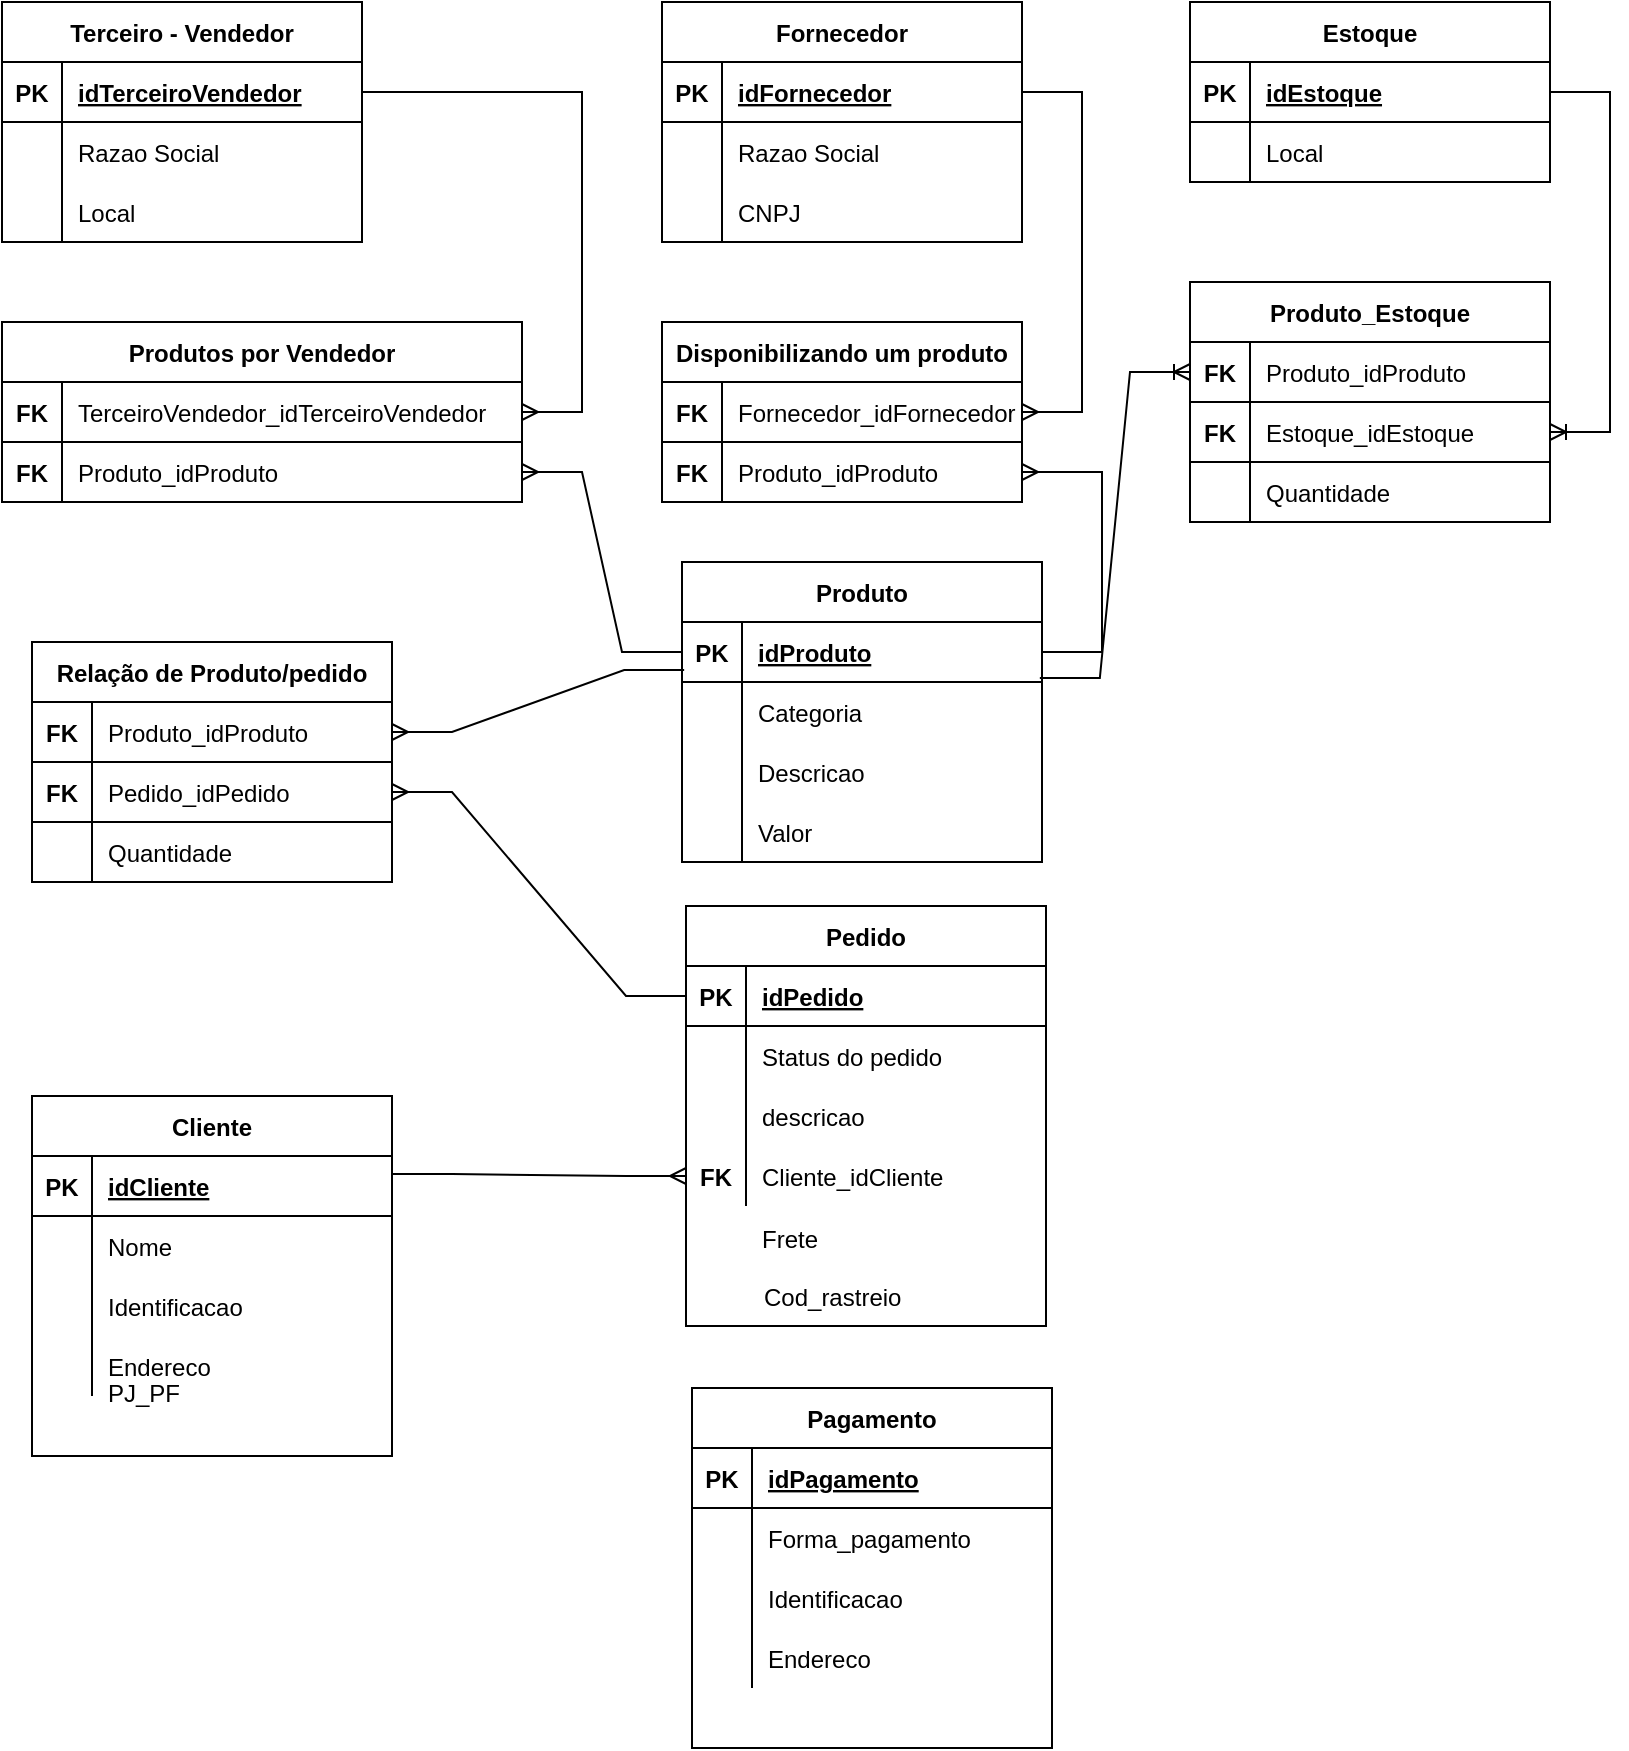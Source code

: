 <mxfile version="20.3.1" type="github">
  <diagram id="FNvxvFH6EXIEgsd2Ay-v" name="Página-1">
    <mxGraphModel dx="1422" dy="762" grid="1" gridSize="10" guides="1" tooltips="1" connect="1" arrows="1" fold="1" page="1" pageScale="1" pageWidth="827" pageHeight="1169" math="0" shadow="0">
      <root>
        <mxCell id="0" />
        <mxCell id="1" parent="0" />
        <mxCell id="lNQeIa2ybIGJk1JiPhOn-20" value="Fornecedor" style="shape=table;startSize=30;container=1;collapsible=1;childLayout=tableLayout;fixedRows=1;rowLines=0;fontStyle=1;align=center;resizeLast=1;" parent="1" vertex="1">
          <mxGeometry x="349" y="280" width="180" height="120" as="geometry" />
        </mxCell>
        <mxCell id="lNQeIa2ybIGJk1JiPhOn-21" value="" style="shape=tableRow;horizontal=0;startSize=0;swimlaneHead=0;swimlaneBody=0;fillColor=none;collapsible=0;dropTarget=0;points=[[0,0.5],[1,0.5]];portConstraint=eastwest;top=0;left=0;right=0;bottom=1;" parent="lNQeIa2ybIGJk1JiPhOn-20" vertex="1">
          <mxGeometry y="30" width="180" height="30" as="geometry" />
        </mxCell>
        <mxCell id="lNQeIa2ybIGJk1JiPhOn-22" value="PK" style="shape=partialRectangle;connectable=0;fillColor=none;top=0;left=0;bottom=0;right=0;fontStyle=1;overflow=hidden;" parent="lNQeIa2ybIGJk1JiPhOn-21" vertex="1">
          <mxGeometry width="30" height="30" as="geometry">
            <mxRectangle width="30" height="30" as="alternateBounds" />
          </mxGeometry>
        </mxCell>
        <mxCell id="lNQeIa2ybIGJk1JiPhOn-23" value="idFornecedor" style="shape=partialRectangle;connectable=0;fillColor=none;top=0;left=0;bottom=0;right=0;align=left;spacingLeft=6;fontStyle=5;overflow=hidden;" parent="lNQeIa2ybIGJk1JiPhOn-21" vertex="1">
          <mxGeometry x="30" width="150" height="30" as="geometry">
            <mxRectangle width="150" height="30" as="alternateBounds" />
          </mxGeometry>
        </mxCell>
        <mxCell id="lNQeIa2ybIGJk1JiPhOn-24" value="" style="shape=tableRow;horizontal=0;startSize=0;swimlaneHead=0;swimlaneBody=0;fillColor=none;collapsible=0;dropTarget=0;points=[[0,0.5],[1,0.5]];portConstraint=eastwest;top=0;left=0;right=0;bottom=0;" parent="lNQeIa2ybIGJk1JiPhOn-20" vertex="1">
          <mxGeometry y="60" width="180" height="30" as="geometry" />
        </mxCell>
        <mxCell id="lNQeIa2ybIGJk1JiPhOn-25" value="" style="shape=partialRectangle;connectable=0;fillColor=none;top=0;left=0;bottom=0;right=0;editable=1;overflow=hidden;fontStyle=1" parent="lNQeIa2ybIGJk1JiPhOn-24" vertex="1">
          <mxGeometry width="30" height="30" as="geometry">
            <mxRectangle width="30" height="30" as="alternateBounds" />
          </mxGeometry>
        </mxCell>
        <mxCell id="lNQeIa2ybIGJk1JiPhOn-26" value="Razao Social" style="shape=partialRectangle;connectable=0;fillColor=none;top=0;left=0;bottom=0;right=0;align=left;spacingLeft=6;overflow=hidden;" parent="lNQeIa2ybIGJk1JiPhOn-24" vertex="1">
          <mxGeometry x="30" width="150" height="30" as="geometry">
            <mxRectangle width="150" height="30" as="alternateBounds" />
          </mxGeometry>
        </mxCell>
        <mxCell id="lNQeIa2ybIGJk1JiPhOn-27" value="" style="shape=tableRow;horizontal=0;startSize=0;swimlaneHead=0;swimlaneBody=0;fillColor=none;collapsible=0;dropTarget=0;points=[[0,0.5],[1,0.5]];portConstraint=eastwest;top=0;left=0;right=0;bottom=0;" parent="lNQeIa2ybIGJk1JiPhOn-20" vertex="1">
          <mxGeometry y="90" width="180" height="30" as="geometry" />
        </mxCell>
        <mxCell id="lNQeIa2ybIGJk1JiPhOn-28" value="" style="shape=partialRectangle;connectable=0;fillColor=none;top=0;left=0;bottom=0;right=0;editable=1;overflow=hidden;" parent="lNQeIa2ybIGJk1JiPhOn-27" vertex="1">
          <mxGeometry width="30" height="30" as="geometry">
            <mxRectangle width="30" height="30" as="alternateBounds" />
          </mxGeometry>
        </mxCell>
        <mxCell id="lNQeIa2ybIGJk1JiPhOn-29" value="CNPJ" style="shape=partialRectangle;connectable=0;fillColor=none;top=0;left=0;bottom=0;right=0;align=left;spacingLeft=6;overflow=hidden;" parent="lNQeIa2ybIGJk1JiPhOn-27" vertex="1">
          <mxGeometry x="30" width="150" height="30" as="geometry">
            <mxRectangle width="150" height="30" as="alternateBounds" />
          </mxGeometry>
        </mxCell>
        <mxCell id="lNQeIa2ybIGJk1JiPhOn-33" value="Disponibilizando um produto" style="shape=table;startSize=30;container=1;collapsible=1;childLayout=tableLayout;fixedRows=1;rowLines=0;fontStyle=1;align=center;resizeLast=1;" parent="1" vertex="1">
          <mxGeometry x="349" y="440" width="180" height="90" as="geometry" />
        </mxCell>
        <mxCell id="lNQeIa2ybIGJk1JiPhOn-34" value="" style="shape=tableRow;horizontal=0;startSize=0;swimlaneHead=0;swimlaneBody=0;fillColor=none;collapsible=0;dropTarget=0;points=[[0,0.5],[1,0.5]];portConstraint=eastwest;top=0;left=0;right=0;bottom=1;" parent="lNQeIa2ybIGJk1JiPhOn-33" vertex="1">
          <mxGeometry y="30" width="180" height="30" as="geometry" />
        </mxCell>
        <mxCell id="lNQeIa2ybIGJk1JiPhOn-35" value="FK" style="shape=partialRectangle;connectable=0;fillColor=none;top=0;left=0;bottom=0;right=0;fontStyle=1;overflow=hidden;" parent="lNQeIa2ybIGJk1JiPhOn-34" vertex="1">
          <mxGeometry width="30" height="30" as="geometry">
            <mxRectangle width="30" height="30" as="alternateBounds" />
          </mxGeometry>
        </mxCell>
        <mxCell id="lNQeIa2ybIGJk1JiPhOn-36" value="Fornecedor_idFornecedor" style="shape=partialRectangle;connectable=0;fillColor=none;top=0;left=0;bottom=0;right=0;align=left;spacingLeft=6;fontStyle=0;overflow=hidden;strokeColor=default;verticalAlign=middle;" parent="lNQeIa2ybIGJk1JiPhOn-34" vertex="1">
          <mxGeometry x="30" width="150" height="30" as="geometry">
            <mxRectangle width="150" height="30" as="alternateBounds" />
          </mxGeometry>
        </mxCell>
        <mxCell id="lNQeIa2ybIGJk1JiPhOn-37" value="" style="shape=tableRow;horizontal=0;startSize=0;swimlaneHead=0;swimlaneBody=0;fillColor=none;collapsible=0;dropTarget=0;points=[[0,0.5],[1,0.5]];portConstraint=eastwest;top=0;left=0;right=0;bottom=0;" parent="lNQeIa2ybIGJk1JiPhOn-33" vertex="1">
          <mxGeometry y="60" width="180" height="30" as="geometry" />
        </mxCell>
        <mxCell id="lNQeIa2ybIGJk1JiPhOn-38" value="FK" style="shape=partialRectangle;connectable=0;fillColor=none;top=0;left=0;bottom=0;right=0;editable=1;overflow=hidden;fontStyle=1;strokeColor=default;" parent="lNQeIa2ybIGJk1JiPhOn-37" vertex="1">
          <mxGeometry width="30" height="30" as="geometry">
            <mxRectangle width="30" height="30" as="alternateBounds" />
          </mxGeometry>
        </mxCell>
        <mxCell id="lNQeIa2ybIGJk1JiPhOn-39" value="Produto_idProduto" style="shape=partialRectangle;connectable=0;fillColor=none;top=0;left=0;bottom=0;right=0;align=left;spacingLeft=6;overflow=hidden;" parent="lNQeIa2ybIGJk1JiPhOn-37" vertex="1">
          <mxGeometry x="30" width="150" height="30" as="geometry">
            <mxRectangle width="150" height="30" as="alternateBounds" />
          </mxGeometry>
        </mxCell>
        <mxCell id="lNQeIa2ybIGJk1JiPhOn-53" value="Produto" style="shape=table;startSize=30;container=1;collapsible=1;childLayout=tableLayout;fixedRows=1;rowLines=0;fontStyle=1;align=center;resizeLast=1;strokeColor=default;fillColor=none;" parent="1" vertex="1">
          <mxGeometry x="359" y="560" width="180" height="150" as="geometry" />
        </mxCell>
        <mxCell id="lNQeIa2ybIGJk1JiPhOn-54" value="" style="shape=tableRow;horizontal=0;startSize=0;swimlaneHead=0;swimlaneBody=0;fillColor=none;collapsible=0;dropTarget=0;points=[[0,0.5],[1,0.5]];portConstraint=eastwest;top=0;left=0;right=0;bottom=1;strokeColor=default;" parent="lNQeIa2ybIGJk1JiPhOn-53" vertex="1">
          <mxGeometry y="30" width="180" height="30" as="geometry" />
        </mxCell>
        <mxCell id="lNQeIa2ybIGJk1JiPhOn-55" value="PK" style="shape=partialRectangle;connectable=0;fillColor=none;top=0;left=0;bottom=0;right=0;fontStyle=1;overflow=hidden;strokeColor=default;" parent="lNQeIa2ybIGJk1JiPhOn-54" vertex="1">
          <mxGeometry width="30" height="30" as="geometry">
            <mxRectangle width="30" height="30" as="alternateBounds" />
          </mxGeometry>
        </mxCell>
        <mxCell id="lNQeIa2ybIGJk1JiPhOn-56" value="idProduto" style="shape=partialRectangle;connectable=0;fillColor=none;top=0;left=0;bottom=0;right=0;align=left;spacingLeft=6;fontStyle=5;overflow=hidden;strokeColor=default;" parent="lNQeIa2ybIGJk1JiPhOn-54" vertex="1">
          <mxGeometry x="30" width="150" height="30" as="geometry">
            <mxRectangle width="150" height="30" as="alternateBounds" />
          </mxGeometry>
        </mxCell>
        <mxCell id="lNQeIa2ybIGJk1JiPhOn-57" value="" style="shape=tableRow;horizontal=0;startSize=0;swimlaneHead=0;swimlaneBody=0;fillColor=none;collapsible=0;dropTarget=0;points=[[0,0.5],[1,0.5]];portConstraint=eastwest;top=0;left=0;right=0;bottom=0;strokeColor=default;" parent="lNQeIa2ybIGJk1JiPhOn-53" vertex="1">
          <mxGeometry y="60" width="180" height="30" as="geometry" />
        </mxCell>
        <mxCell id="lNQeIa2ybIGJk1JiPhOn-58" value="" style="shape=partialRectangle;connectable=0;fillColor=none;top=0;left=0;bottom=0;right=0;editable=1;overflow=hidden;strokeColor=default;" parent="lNQeIa2ybIGJk1JiPhOn-57" vertex="1">
          <mxGeometry width="30" height="30" as="geometry">
            <mxRectangle width="30" height="30" as="alternateBounds" />
          </mxGeometry>
        </mxCell>
        <mxCell id="lNQeIa2ybIGJk1JiPhOn-59" value="Categoria" style="shape=partialRectangle;connectable=0;fillColor=none;top=0;left=0;bottom=0;right=0;align=left;spacingLeft=6;overflow=hidden;strokeColor=default;" parent="lNQeIa2ybIGJk1JiPhOn-57" vertex="1">
          <mxGeometry x="30" width="150" height="30" as="geometry">
            <mxRectangle width="150" height="30" as="alternateBounds" />
          </mxGeometry>
        </mxCell>
        <mxCell id="lNQeIa2ybIGJk1JiPhOn-60" value="" style="shape=tableRow;horizontal=0;startSize=0;swimlaneHead=0;swimlaneBody=0;fillColor=none;collapsible=0;dropTarget=0;points=[[0,0.5],[1,0.5]];portConstraint=eastwest;top=0;left=0;right=0;bottom=0;strokeColor=default;" parent="lNQeIa2ybIGJk1JiPhOn-53" vertex="1">
          <mxGeometry y="90" width="180" height="30" as="geometry" />
        </mxCell>
        <mxCell id="lNQeIa2ybIGJk1JiPhOn-61" value="" style="shape=partialRectangle;connectable=0;fillColor=none;top=0;left=0;bottom=0;right=0;editable=1;overflow=hidden;strokeColor=default;" parent="lNQeIa2ybIGJk1JiPhOn-60" vertex="1">
          <mxGeometry width="30" height="30" as="geometry">
            <mxRectangle width="30" height="30" as="alternateBounds" />
          </mxGeometry>
        </mxCell>
        <mxCell id="lNQeIa2ybIGJk1JiPhOn-62" value="Descricao" style="shape=partialRectangle;connectable=0;fillColor=none;top=0;left=0;bottom=0;right=0;align=left;spacingLeft=6;overflow=hidden;strokeColor=default;" parent="lNQeIa2ybIGJk1JiPhOn-60" vertex="1">
          <mxGeometry x="30" width="150" height="30" as="geometry">
            <mxRectangle width="150" height="30" as="alternateBounds" />
          </mxGeometry>
        </mxCell>
        <mxCell id="lNQeIa2ybIGJk1JiPhOn-63" value="" style="shape=tableRow;horizontal=0;startSize=0;swimlaneHead=0;swimlaneBody=0;fillColor=none;collapsible=0;dropTarget=0;points=[[0,0.5],[1,0.5]];portConstraint=eastwest;top=0;left=0;right=0;bottom=0;strokeColor=default;" parent="lNQeIa2ybIGJk1JiPhOn-53" vertex="1">
          <mxGeometry y="120" width="180" height="30" as="geometry" />
        </mxCell>
        <mxCell id="lNQeIa2ybIGJk1JiPhOn-64" value="" style="shape=partialRectangle;connectable=0;fillColor=none;top=0;left=0;bottom=0;right=0;editable=1;overflow=hidden;strokeColor=default;" parent="lNQeIa2ybIGJk1JiPhOn-63" vertex="1">
          <mxGeometry width="30" height="30" as="geometry">
            <mxRectangle width="30" height="30" as="alternateBounds" />
          </mxGeometry>
        </mxCell>
        <mxCell id="lNQeIa2ybIGJk1JiPhOn-65" value="Valor" style="shape=partialRectangle;connectable=0;fillColor=none;top=0;left=0;bottom=0;right=0;align=left;spacingLeft=6;overflow=hidden;strokeColor=default;" parent="lNQeIa2ybIGJk1JiPhOn-63" vertex="1">
          <mxGeometry x="30" width="150" height="30" as="geometry">
            <mxRectangle width="150" height="30" as="alternateBounds" />
          </mxGeometry>
        </mxCell>
        <mxCell id="lNQeIa2ybIGJk1JiPhOn-66" value="" style="edgeStyle=entityRelationEdgeStyle;fontSize=12;html=1;endArrow=ERmany;rounded=0;exitX=1;exitY=0.5;exitDx=0;exitDy=0;entryX=1;entryY=0.5;entryDx=0;entryDy=0;" parent="1" source="lNQeIa2ybIGJk1JiPhOn-21" target="lNQeIa2ybIGJk1JiPhOn-34" edge="1">
          <mxGeometry width="100" height="100" relative="1" as="geometry">
            <mxPoint x="419" y="500" as="sourcePoint" />
            <mxPoint x="550" y="430" as="targetPoint" />
          </mxGeometry>
        </mxCell>
        <mxCell id="lNQeIa2ybIGJk1JiPhOn-67" value="" style="edgeStyle=entityRelationEdgeStyle;fontSize=12;html=1;endArrow=ERmany;rounded=0;entryX=1;entryY=0.5;entryDx=0;entryDy=0;" parent="1" source="lNQeIa2ybIGJk1JiPhOn-54" target="lNQeIa2ybIGJk1JiPhOn-37" edge="1">
          <mxGeometry width="100" height="100" relative="1" as="geometry">
            <mxPoint x="550" y="570" as="sourcePoint" />
            <mxPoint x="559" y="715" as="targetPoint" />
          </mxGeometry>
        </mxCell>
        <mxCell id="lNQeIa2ybIGJk1JiPhOn-68" value="Terceiro - Vendedor" style="shape=table;startSize=30;container=1;collapsible=1;childLayout=tableLayout;fixedRows=1;rowLines=0;fontStyle=1;align=center;resizeLast=1;strokeColor=default;fillColor=none;" parent="1" vertex="1">
          <mxGeometry x="19" y="280" width="180" height="120" as="geometry" />
        </mxCell>
        <mxCell id="lNQeIa2ybIGJk1JiPhOn-69" value="" style="shape=tableRow;horizontal=0;startSize=0;swimlaneHead=0;swimlaneBody=0;fillColor=none;collapsible=0;dropTarget=0;points=[[0,0.5],[1,0.5]];portConstraint=eastwest;top=0;left=0;right=0;bottom=1;strokeColor=default;" parent="lNQeIa2ybIGJk1JiPhOn-68" vertex="1">
          <mxGeometry y="30" width="180" height="30" as="geometry" />
        </mxCell>
        <mxCell id="lNQeIa2ybIGJk1JiPhOn-70" value="PK" style="shape=partialRectangle;connectable=0;fillColor=none;top=0;left=0;bottom=0;right=0;fontStyle=1;overflow=hidden;strokeColor=default;" parent="lNQeIa2ybIGJk1JiPhOn-69" vertex="1">
          <mxGeometry width="30" height="30" as="geometry">
            <mxRectangle width="30" height="30" as="alternateBounds" />
          </mxGeometry>
        </mxCell>
        <mxCell id="lNQeIa2ybIGJk1JiPhOn-71" value="idTerceiroVendedor" style="shape=partialRectangle;connectable=0;fillColor=none;top=0;left=0;bottom=0;right=0;align=left;spacingLeft=6;fontStyle=5;overflow=hidden;strokeColor=default;" parent="lNQeIa2ybIGJk1JiPhOn-69" vertex="1">
          <mxGeometry x="30" width="150" height="30" as="geometry">
            <mxRectangle width="150" height="30" as="alternateBounds" />
          </mxGeometry>
        </mxCell>
        <mxCell id="lNQeIa2ybIGJk1JiPhOn-72" value="" style="shape=tableRow;horizontal=0;startSize=0;swimlaneHead=0;swimlaneBody=0;fillColor=none;collapsible=0;dropTarget=0;points=[[0,0.5],[1,0.5]];portConstraint=eastwest;top=0;left=0;right=0;bottom=0;strokeColor=default;" parent="lNQeIa2ybIGJk1JiPhOn-68" vertex="1">
          <mxGeometry y="60" width="180" height="30" as="geometry" />
        </mxCell>
        <mxCell id="lNQeIa2ybIGJk1JiPhOn-73" value="" style="shape=partialRectangle;connectable=0;fillColor=none;top=0;left=0;bottom=0;right=0;editable=1;overflow=hidden;strokeColor=default;" parent="lNQeIa2ybIGJk1JiPhOn-72" vertex="1">
          <mxGeometry width="30" height="30" as="geometry">
            <mxRectangle width="30" height="30" as="alternateBounds" />
          </mxGeometry>
        </mxCell>
        <mxCell id="lNQeIa2ybIGJk1JiPhOn-74" value="Razao Social" style="shape=partialRectangle;connectable=0;fillColor=none;top=0;left=0;bottom=0;right=0;align=left;spacingLeft=6;overflow=hidden;strokeColor=default;" parent="lNQeIa2ybIGJk1JiPhOn-72" vertex="1">
          <mxGeometry x="30" width="150" height="30" as="geometry">
            <mxRectangle width="150" height="30" as="alternateBounds" />
          </mxGeometry>
        </mxCell>
        <mxCell id="lNQeIa2ybIGJk1JiPhOn-75" value="" style="shape=tableRow;horizontal=0;startSize=0;swimlaneHead=0;swimlaneBody=0;fillColor=none;collapsible=0;dropTarget=0;points=[[0,0.5],[1,0.5]];portConstraint=eastwest;top=0;left=0;right=0;bottom=0;strokeColor=default;" parent="lNQeIa2ybIGJk1JiPhOn-68" vertex="1">
          <mxGeometry y="90" width="180" height="30" as="geometry" />
        </mxCell>
        <mxCell id="lNQeIa2ybIGJk1JiPhOn-76" value="" style="shape=partialRectangle;connectable=0;fillColor=none;top=0;left=0;bottom=0;right=0;editable=1;overflow=hidden;strokeColor=default;" parent="lNQeIa2ybIGJk1JiPhOn-75" vertex="1">
          <mxGeometry width="30" height="30" as="geometry">
            <mxRectangle width="30" height="30" as="alternateBounds" />
          </mxGeometry>
        </mxCell>
        <mxCell id="lNQeIa2ybIGJk1JiPhOn-77" value="Local" style="shape=partialRectangle;connectable=0;fillColor=none;top=0;left=0;bottom=0;right=0;align=left;spacingLeft=6;overflow=hidden;strokeColor=default;" parent="lNQeIa2ybIGJk1JiPhOn-75" vertex="1">
          <mxGeometry x="30" width="150" height="30" as="geometry">
            <mxRectangle width="150" height="30" as="alternateBounds" />
          </mxGeometry>
        </mxCell>
        <mxCell id="lNQeIa2ybIGJk1JiPhOn-81" value="Produtos por Vendedor" style="shape=table;startSize=30;container=1;collapsible=1;childLayout=tableLayout;fixedRows=1;rowLines=0;fontStyle=1;align=center;resizeLast=1;strokeColor=default;fillColor=none;" parent="1" vertex="1">
          <mxGeometry x="19" y="440" width="260" height="90" as="geometry" />
        </mxCell>
        <mxCell id="lNQeIa2ybIGJk1JiPhOn-82" value="" style="shape=tableRow;horizontal=0;startSize=0;swimlaneHead=0;swimlaneBody=0;fillColor=none;collapsible=0;dropTarget=0;points=[[0,0.5],[1,0.5]];portConstraint=eastwest;top=0;left=0;right=0;bottom=1;strokeColor=default;" parent="lNQeIa2ybIGJk1JiPhOn-81" vertex="1">
          <mxGeometry y="30" width="260" height="30" as="geometry" />
        </mxCell>
        <mxCell id="lNQeIa2ybIGJk1JiPhOn-83" value="FK" style="shape=partialRectangle;connectable=0;fillColor=none;top=0;left=0;bottom=0;right=0;fontStyle=1;overflow=hidden;strokeColor=default;" parent="lNQeIa2ybIGJk1JiPhOn-82" vertex="1">
          <mxGeometry width="30" height="30" as="geometry">
            <mxRectangle width="30" height="30" as="alternateBounds" />
          </mxGeometry>
        </mxCell>
        <mxCell id="lNQeIa2ybIGJk1JiPhOn-84" value="TerceiroVendedor_idTerceiroVendedor" style="shape=partialRectangle;connectable=0;fillColor=none;top=0;left=0;bottom=0;right=0;align=left;spacingLeft=6;fontStyle=0;overflow=hidden;strokeColor=default;" parent="lNQeIa2ybIGJk1JiPhOn-82" vertex="1">
          <mxGeometry x="30" width="230" height="30" as="geometry">
            <mxRectangle width="230" height="30" as="alternateBounds" />
          </mxGeometry>
        </mxCell>
        <mxCell id="lNQeIa2ybIGJk1JiPhOn-85" value="" style="shape=tableRow;horizontal=0;startSize=0;swimlaneHead=0;swimlaneBody=0;fillColor=none;collapsible=0;dropTarget=0;points=[[0,0.5],[1,0.5]];portConstraint=eastwest;top=0;left=0;right=0;bottom=0;strokeColor=default;" parent="lNQeIa2ybIGJk1JiPhOn-81" vertex="1">
          <mxGeometry y="60" width="260" height="30" as="geometry" />
        </mxCell>
        <mxCell id="lNQeIa2ybIGJk1JiPhOn-86" value="FK" style="shape=partialRectangle;connectable=0;fillColor=none;top=0;left=0;bottom=0;right=0;editable=1;overflow=hidden;strokeColor=default;fontStyle=1" parent="lNQeIa2ybIGJk1JiPhOn-85" vertex="1">
          <mxGeometry width="30" height="30" as="geometry">
            <mxRectangle width="30" height="30" as="alternateBounds" />
          </mxGeometry>
        </mxCell>
        <mxCell id="lNQeIa2ybIGJk1JiPhOn-87" value="Produto_idProduto" style="shape=partialRectangle;connectable=0;fillColor=none;top=0;left=0;bottom=0;right=0;align=left;spacingLeft=6;overflow=hidden;strokeColor=default;" parent="lNQeIa2ybIGJk1JiPhOn-85" vertex="1">
          <mxGeometry x="30" width="230" height="30" as="geometry">
            <mxRectangle width="230" height="30" as="alternateBounds" />
          </mxGeometry>
        </mxCell>
        <mxCell id="lNQeIa2ybIGJk1JiPhOn-91" value="" style="edgeStyle=entityRelationEdgeStyle;fontSize=12;html=1;endArrow=ERmany;rounded=0;exitX=1;exitY=0.5;exitDx=0;exitDy=0;" parent="1" source="lNQeIa2ybIGJk1JiPhOn-69" target="lNQeIa2ybIGJk1JiPhOn-81" edge="1">
          <mxGeometry width="100" height="100" relative="1" as="geometry">
            <mxPoint x="240" y="360" as="sourcePoint" />
            <mxPoint x="539" y="335" as="targetPoint" />
          </mxGeometry>
        </mxCell>
        <mxCell id="lNQeIa2ybIGJk1JiPhOn-92" value="" style="edgeStyle=entityRelationEdgeStyle;fontSize=12;html=1;endArrow=ERmany;rounded=0;entryX=1;entryY=0.5;entryDx=0;entryDy=0;exitX=0;exitY=0.5;exitDx=0;exitDy=0;" parent="1" source="lNQeIa2ybIGJk1JiPhOn-54" target="lNQeIa2ybIGJk1JiPhOn-85" edge="1">
          <mxGeometry width="100" height="100" relative="1" as="geometry">
            <mxPoint x="300" y="570" as="sourcePoint" />
            <mxPoint x="549" y="345" as="targetPoint" />
          </mxGeometry>
        </mxCell>
        <mxCell id="lNQeIa2ybIGJk1JiPhOn-95" value="Estoque" style="shape=table;startSize=30;container=1;collapsible=1;childLayout=tableLayout;fixedRows=1;rowLines=0;fontStyle=1;align=center;resizeLast=1;strokeColor=default;fillColor=none;" parent="1" vertex="1">
          <mxGeometry x="613" y="280" width="180" height="90" as="geometry" />
        </mxCell>
        <mxCell id="lNQeIa2ybIGJk1JiPhOn-96" value="" style="shape=tableRow;horizontal=0;startSize=0;swimlaneHead=0;swimlaneBody=0;fillColor=none;collapsible=0;dropTarget=0;points=[[0,0.5],[1,0.5]];portConstraint=eastwest;top=0;left=0;right=0;bottom=1;strokeColor=default;" parent="lNQeIa2ybIGJk1JiPhOn-95" vertex="1">
          <mxGeometry y="30" width="180" height="30" as="geometry" />
        </mxCell>
        <mxCell id="lNQeIa2ybIGJk1JiPhOn-97" value="PK" style="shape=partialRectangle;connectable=0;fillColor=none;top=0;left=0;bottom=0;right=0;fontStyle=1;overflow=hidden;strokeColor=default;" parent="lNQeIa2ybIGJk1JiPhOn-96" vertex="1">
          <mxGeometry width="30" height="30" as="geometry">
            <mxRectangle width="30" height="30" as="alternateBounds" />
          </mxGeometry>
        </mxCell>
        <mxCell id="lNQeIa2ybIGJk1JiPhOn-98" value="idEstoque" style="shape=partialRectangle;connectable=0;fillColor=none;top=0;left=0;bottom=0;right=0;align=left;spacingLeft=6;fontStyle=5;overflow=hidden;strokeColor=default;" parent="lNQeIa2ybIGJk1JiPhOn-96" vertex="1">
          <mxGeometry x="30" width="150" height="30" as="geometry">
            <mxRectangle width="150" height="30" as="alternateBounds" />
          </mxGeometry>
        </mxCell>
        <mxCell id="lNQeIa2ybIGJk1JiPhOn-99" value="" style="shape=tableRow;horizontal=0;startSize=0;swimlaneHead=0;swimlaneBody=0;fillColor=none;collapsible=0;dropTarget=0;points=[[0,0.5],[1,0.5]];portConstraint=eastwest;top=0;left=0;right=0;bottom=0;strokeColor=default;" parent="lNQeIa2ybIGJk1JiPhOn-95" vertex="1">
          <mxGeometry y="60" width="180" height="30" as="geometry" />
        </mxCell>
        <mxCell id="lNQeIa2ybIGJk1JiPhOn-100" value="" style="shape=partialRectangle;connectable=0;fillColor=none;top=0;left=0;bottom=0;right=0;editable=1;overflow=hidden;strokeColor=default;" parent="lNQeIa2ybIGJk1JiPhOn-99" vertex="1">
          <mxGeometry width="30" height="30" as="geometry">
            <mxRectangle width="30" height="30" as="alternateBounds" />
          </mxGeometry>
        </mxCell>
        <mxCell id="lNQeIa2ybIGJk1JiPhOn-101" value="Local" style="shape=partialRectangle;connectable=0;fillColor=none;top=0;left=0;bottom=0;right=0;align=left;spacingLeft=6;overflow=hidden;strokeColor=default;" parent="lNQeIa2ybIGJk1JiPhOn-99" vertex="1">
          <mxGeometry x="30" width="150" height="30" as="geometry">
            <mxRectangle width="150" height="30" as="alternateBounds" />
          </mxGeometry>
        </mxCell>
        <mxCell id="lNQeIa2ybIGJk1JiPhOn-108" value="Produto_Estoque" style="shape=table;startSize=30;container=1;collapsible=1;childLayout=tableLayout;fixedRows=1;rowLines=0;fontStyle=1;align=center;resizeLast=1;strokeColor=default;fillColor=none;" parent="1" vertex="1">
          <mxGeometry x="613" y="420" width="180" height="120" as="geometry">
            <mxRectangle x="613" y="420" width="140" height="30" as="alternateBounds" />
          </mxGeometry>
        </mxCell>
        <mxCell id="lNQeIa2ybIGJk1JiPhOn-109" value="" style="shape=tableRow;horizontal=0;startSize=0;swimlaneHead=0;swimlaneBody=0;fillColor=none;collapsible=0;dropTarget=0;points=[[0,0.5],[1,0.5]];portConstraint=eastwest;top=0;left=0;right=0;bottom=1;strokeColor=default;" parent="lNQeIa2ybIGJk1JiPhOn-108" vertex="1">
          <mxGeometry y="30" width="180" height="30" as="geometry" />
        </mxCell>
        <mxCell id="lNQeIa2ybIGJk1JiPhOn-110" value="FK" style="shape=partialRectangle;connectable=0;fillColor=none;top=0;left=0;bottom=0;right=0;fontStyle=1;overflow=hidden;strokeColor=default;" parent="lNQeIa2ybIGJk1JiPhOn-109" vertex="1">
          <mxGeometry width="30" height="30" as="geometry">
            <mxRectangle width="30" height="30" as="alternateBounds" />
          </mxGeometry>
        </mxCell>
        <mxCell id="lNQeIa2ybIGJk1JiPhOn-111" value="Produto_idProduto" style="shape=partialRectangle;connectable=0;fillColor=none;top=0;left=0;bottom=0;right=0;align=left;spacingLeft=6;fontStyle=0;overflow=hidden;strokeColor=default;" parent="lNQeIa2ybIGJk1JiPhOn-109" vertex="1">
          <mxGeometry x="30" width="150" height="30" as="geometry">
            <mxRectangle width="150" height="30" as="alternateBounds" />
          </mxGeometry>
        </mxCell>
        <mxCell id="lNQeIa2ybIGJk1JiPhOn-112" value="" style="shape=tableRow;horizontal=0;startSize=0;swimlaneHead=0;swimlaneBody=0;fillColor=none;collapsible=0;dropTarget=0;points=[[0,0.5],[1,0.5]];portConstraint=eastwest;top=0;left=0;right=0;bottom=0;strokeColor=default;" parent="lNQeIa2ybIGJk1JiPhOn-108" vertex="1">
          <mxGeometry y="60" width="180" height="30" as="geometry" />
        </mxCell>
        <mxCell id="lNQeIa2ybIGJk1JiPhOn-113" value="FK" style="shape=partialRectangle;connectable=0;fillColor=none;top=0;left=0;bottom=1;right=0;editable=1;overflow=hidden;strokeColor=default;fontStyle=1" parent="lNQeIa2ybIGJk1JiPhOn-112" vertex="1">
          <mxGeometry width="30" height="30" as="geometry">
            <mxRectangle width="30" height="30" as="alternateBounds" />
          </mxGeometry>
        </mxCell>
        <mxCell id="lNQeIa2ybIGJk1JiPhOn-114" value="Estoque_idEstoque" style="shape=partialRectangle;connectable=0;fillColor=none;top=0;left=0;bottom=1;right=0;align=left;spacingLeft=6;overflow=hidden;strokeColor=default;" parent="lNQeIa2ybIGJk1JiPhOn-112" vertex="1">
          <mxGeometry x="30" width="150" height="30" as="geometry">
            <mxRectangle width="150" height="30" as="alternateBounds" />
          </mxGeometry>
        </mxCell>
        <mxCell id="lNQeIa2ybIGJk1JiPhOn-115" value="" style="shape=tableRow;horizontal=0;startSize=0;swimlaneHead=0;swimlaneBody=0;fillColor=none;collapsible=0;dropTarget=0;points=[[0,0.5],[1,0.5]];portConstraint=eastwest;top=0;left=0;right=0;bottom=0;strokeColor=default;" parent="lNQeIa2ybIGJk1JiPhOn-108" vertex="1">
          <mxGeometry y="90" width="180" height="30" as="geometry" />
        </mxCell>
        <mxCell id="lNQeIa2ybIGJk1JiPhOn-116" value="" style="shape=partialRectangle;connectable=0;fillColor=none;top=0;left=0;bottom=0;right=0;editable=1;overflow=hidden;strokeColor=default;" parent="lNQeIa2ybIGJk1JiPhOn-115" vertex="1">
          <mxGeometry width="30" height="30" as="geometry">
            <mxRectangle width="30" height="30" as="alternateBounds" />
          </mxGeometry>
        </mxCell>
        <mxCell id="lNQeIa2ybIGJk1JiPhOn-117" value="Quantidade" style="shape=partialRectangle;connectable=0;fillColor=none;top=0;left=0;bottom=0;right=0;align=left;spacingLeft=6;overflow=hidden;strokeColor=default;" parent="lNQeIa2ybIGJk1JiPhOn-115" vertex="1">
          <mxGeometry x="30" width="150" height="30" as="geometry">
            <mxRectangle width="150" height="30" as="alternateBounds" />
          </mxGeometry>
        </mxCell>
        <mxCell id="lNQeIa2ybIGJk1JiPhOn-122" value="" style="edgeStyle=entityRelationEdgeStyle;fontSize=12;html=1;endArrow=ERoneToMany;rounded=0;entryX=1;entryY=0.5;entryDx=0;entryDy=0;" parent="1" source="lNQeIa2ybIGJk1JiPhOn-96" target="lNQeIa2ybIGJk1JiPhOn-112" edge="1">
          <mxGeometry width="100" height="100" relative="1" as="geometry">
            <mxPoint x="353" y="490" as="sourcePoint" />
            <mxPoint x="453" y="390" as="targetPoint" />
          </mxGeometry>
        </mxCell>
        <mxCell id="lNQeIa2ybIGJk1JiPhOn-123" value="" style="edgeStyle=entityRelationEdgeStyle;fontSize=12;html=1;endArrow=ERoneToMany;rounded=0;entryX=0;entryY=0.5;entryDx=0;entryDy=0;exitX=0.994;exitY=-0.067;exitDx=0;exitDy=0;exitPerimeter=0;" parent="1" source="lNQeIa2ybIGJk1JiPhOn-57" target="lNQeIa2ybIGJk1JiPhOn-109" edge="1">
          <mxGeometry width="100" height="100" relative="1" as="geometry">
            <mxPoint x="803" y="335" as="sourcePoint" />
            <mxPoint x="803" y="505" as="targetPoint" />
          </mxGeometry>
        </mxCell>
        <mxCell id="lNQeIa2ybIGJk1JiPhOn-124" value="Pedido" style="shape=table;startSize=30;container=1;collapsible=1;childLayout=tableLayout;fixedRows=1;rowLines=0;fontStyle=1;align=center;resizeLast=1;strokeColor=default;fillColor=none;columnLines=1;swimlaneLine=1;sketch=0;rounded=0;shadow=0;" parent="1" vertex="1">
          <mxGeometry x="361" y="732" width="180" height="210" as="geometry">
            <mxRectangle x="364" y="770" width="80" height="30" as="alternateBounds" />
          </mxGeometry>
        </mxCell>
        <mxCell id="lNQeIa2ybIGJk1JiPhOn-125" value="" style="shape=tableRow;horizontal=0;startSize=0;swimlaneHead=0;swimlaneBody=0;fillColor=none;collapsible=0;dropTarget=0;points=[[0,0.5],[1,0.5]];portConstraint=eastwest;top=0;left=0;right=0;bottom=1;strokeColor=default;" parent="lNQeIa2ybIGJk1JiPhOn-124" vertex="1">
          <mxGeometry y="30" width="180" height="30" as="geometry" />
        </mxCell>
        <mxCell id="lNQeIa2ybIGJk1JiPhOn-126" value="PK" style="shape=partialRectangle;connectable=0;fillColor=none;top=0;left=0;bottom=0;right=0;fontStyle=1;overflow=hidden;strokeColor=default;" parent="lNQeIa2ybIGJk1JiPhOn-125" vertex="1">
          <mxGeometry width="30" height="30" as="geometry">
            <mxRectangle width="30" height="30" as="alternateBounds" />
          </mxGeometry>
        </mxCell>
        <mxCell id="lNQeIa2ybIGJk1JiPhOn-127" value="idPedido" style="shape=partialRectangle;connectable=0;fillColor=none;top=0;left=0;bottom=0;right=0;align=left;spacingLeft=6;fontStyle=5;overflow=hidden;strokeColor=default;" parent="lNQeIa2ybIGJk1JiPhOn-125" vertex="1">
          <mxGeometry x="30" width="150" height="30" as="geometry">
            <mxRectangle width="150" height="30" as="alternateBounds" />
          </mxGeometry>
        </mxCell>
        <mxCell id="lNQeIa2ybIGJk1JiPhOn-128" value="" style="shape=tableRow;horizontal=0;startSize=0;swimlaneHead=0;swimlaneBody=0;fillColor=none;collapsible=0;dropTarget=0;points=[[0,0.5],[1,0.5]];portConstraint=eastwest;top=0;left=0;right=0;bottom=0;strokeColor=default;" parent="lNQeIa2ybIGJk1JiPhOn-124" vertex="1">
          <mxGeometry y="60" width="180" height="30" as="geometry" />
        </mxCell>
        <mxCell id="lNQeIa2ybIGJk1JiPhOn-129" value="" style="shape=partialRectangle;connectable=0;fillColor=none;top=0;left=0;bottom=0;right=0;editable=1;overflow=hidden;strokeColor=default;" parent="lNQeIa2ybIGJk1JiPhOn-128" vertex="1">
          <mxGeometry width="30" height="30" as="geometry">
            <mxRectangle width="30" height="30" as="alternateBounds" />
          </mxGeometry>
        </mxCell>
        <mxCell id="lNQeIa2ybIGJk1JiPhOn-130" value="Status do pedido" style="shape=partialRectangle;connectable=0;fillColor=none;top=0;left=0;bottom=0;right=0;align=left;spacingLeft=6;overflow=hidden;strokeColor=default;" parent="lNQeIa2ybIGJk1JiPhOn-128" vertex="1">
          <mxGeometry x="30" width="150" height="30" as="geometry">
            <mxRectangle width="150" height="30" as="alternateBounds" />
          </mxGeometry>
        </mxCell>
        <mxCell id="lNQeIa2ybIGJk1JiPhOn-131" value="" style="shape=tableRow;horizontal=0;startSize=0;swimlaneHead=0;swimlaneBody=0;fillColor=none;collapsible=0;dropTarget=0;points=[[0,0.5],[1,0.5]];portConstraint=eastwest;top=0;left=0;right=0;bottom=0;strokeColor=default;" parent="lNQeIa2ybIGJk1JiPhOn-124" vertex="1">
          <mxGeometry y="90" width="180" height="30" as="geometry" />
        </mxCell>
        <mxCell id="lNQeIa2ybIGJk1JiPhOn-132" value="" style="shape=partialRectangle;connectable=0;fillColor=none;top=0;left=0;bottom=0;right=0;editable=1;overflow=hidden;strokeColor=default;" parent="lNQeIa2ybIGJk1JiPhOn-131" vertex="1">
          <mxGeometry width="30" height="30" as="geometry">
            <mxRectangle width="30" height="30" as="alternateBounds" />
          </mxGeometry>
        </mxCell>
        <mxCell id="lNQeIa2ybIGJk1JiPhOn-133" value="descricao" style="shape=partialRectangle;connectable=0;fillColor=none;top=0;left=0;bottom=0;right=0;align=left;spacingLeft=6;overflow=hidden;strokeColor=default;" parent="lNQeIa2ybIGJk1JiPhOn-131" vertex="1">
          <mxGeometry x="30" width="150" height="30" as="geometry">
            <mxRectangle width="150" height="30" as="alternateBounds" />
          </mxGeometry>
        </mxCell>
        <mxCell id="lNQeIa2ybIGJk1JiPhOn-134" value="" style="shape=tableRow;horizontal=0;startSize=0;swimlaneHead=0;swimlaneBody=0;fillColor=none;collapsible=0;dropTarget=0;points=[[0,0.5],[1,0.5]];portConstraint=eastwest;top=0;left=0;right=0;bottom=0;strokeColor=default;noLabel=0;fixDash=0;" parent="lNQeIa2ybIGJk1JiPhOn-124" vertex="1">
          <mxGeometry y="120" width="180" height="30" as="geometry" />
        </mxCell>
        <mxCell id="lNQeIa2ybIGJk1JiPhOn-135" value="FK" style="shape=partialRectangle;connectable=0;fillColor=none;top=0;left=0;bottom=0;right=0;editable=1;overflow=hidden;strokeColor=default;fontStyle=1;noLabel=0;" parent="lNQeIa2ybIGJk1JiPhOn-134" vertex="1">
          <mxGeometry width="30" height="30" as="geometry">
            <mxRectangle width="30" height="30" as="alternateBounds" />
          </mxGeometry>
        </mxCell>
        <mxCell id="lNQeIa2ybIGJk1JiPhOn-136" value="Cliente_idCliente" style="shape=partialRectangle;connectable=0;fillColor=none;top=0;left=0;bottom=0;right=0;align=left;spacingLeft=6;overflow=hidden;strokeColor=default;noLabel=0;" parent="lNQeIa2ybIGJk1JiPhOn-134" vertex="1">
          <mxGeometry x="30" width="150" height="30" as="geometry">
            <mxRectangle width="150" height="30" as="alternateBounds" />
          </mxGeometry>
        </mxCell>
        <mxCell id="lNQeIa2ybIGJk1JiPhOn-137" value="Frete" style="shape=partialRectangle;connectable=0;fillColor=none;top=0;left=0;bottom=0;right=0;align=left;spacingLeft=6;overflow=hidden;strokeColor=default;" parent="1" vertex="1">
          <mxGeometry x="391" y="883" width="150" height="30" as="geometry">
            <mxRectangle width="150" height="30" as="alternateBounds" />
          </mxGeometry>
        </mxCell>
        <mxCell id="lNQeIa2ybIGJk1JiPhOn-144" value="Cliente" style="shape=table;startSize=30;container=1;collapsible=1;childLayout=tableLayout;fixedRows=1;rowLines=0;fontStyle=1;align=center;resizeLast=1;strokeColor=default;fillColor=none;" parent="1" vertex="1">
          <mxGeometry x="34" y="827" width="180" height="180" as="geometry" />
        </mxCell>
        <mxCell id="lNQeIa2ybIGJk1JiPhOn-145" value="" style="shape=tableRow;horizontal=0;startSize=0;swimlaneHead=0;swimlaneBody=0;fillColor=none;collapsible=0;dropTarget=0;points=[[0,0.5],[1,0.5]];portConstraint=eastwest;top=0;left=0;right=0;bottom=1;strokeColor=default;" parent="lNQeIa2ybIGJk1JiPhOn-144" vertex="1">
          <mxGeometry y="30" width="180" height="30" as="geometry" />
        </mxCell>
        <mxCell id="lNQeIa2ybIGJk1JiPhOn-146" value="PK" style="shape=partialRectangle;connectable=0;fillColor=none;top=0;left=0;bottom=0;right=0;fontStyle=1;overflow=hidden;strokeColor=default;" parent="lNQeIa2ybIGJk1JiPhOn-145" vertex="1">
          <mxGeometry width="30" height="30" as="geometry">
            <mxRectangle width="30" height="30" as="alternateBounds" />
          </mxGeometry>
        </mxCell>
        <mxCell id="lNQeIa2ybIGJk1JiPhOn-147" value="idCliente" style="shape=partialRectangle;connectable=0;fillColor=none;top=0;left=0;bottom=0;right=0;align=left;spacingLeft=6;fontStyle=5;overflow=hidden;strokeColor=default;" parent="lNQeIa2ybIGJk1JiPhOn-145" vertex="1">
          <mxGeometry x="30" width="150" height="30" as="geometry">
            <mxRectangle width="150" height="30" as="alternateBounds" />
          </mxGeometry>
        </mxCell>
        <mxCell id="lNQeIa2ybIGJk1JiPhOn-148" value="" style="shape=tableRow;horizontal=0;startSize=0;swimlaneHead=0;swimlaneBody=0;fillColor=none;collapsible=0;dropTarget=0;points=[[0,0.5],[1,0.5]];portConstraint=eastwest;top=0;left=0;right=0;bottom=0;strokeColor=default;" parent="lNQeIa2ybIGJk1JiPhOn-144" vertex="1">
          <mxGeometry y="60" width="180" height="30" as="geometry" />
        </mxCell>
        <mxCell id="lNQeIa2ybIGJk1JiPhOn-149" value="" style="shape=partialRectangle;connectable=0;fillColor=none;top=0;left=0;bottom=0;right=0;editable=1;overflow=hidden;strokeColor=default;" parent="lNQeIa2ybIGJk1JiPhOn-148" vertex="1">
          <mxGeometry width="30" height="30" as="geometry">
            <mxRectangle width="30" height="30" as="alternateBounds" />
          </mxGeometry>
        </mxCell>
        <mxCell id="lNQeIa2ybIGJk1JiPhOn-150" value="Nome" style="shape=partialRectangle;connectable=0;fillColor=none;top=0;left=0;bottom=0;right=0;align=left;spacingLeft=6;overflow=hidden;strokeColor=default;" parent="lNQeIa2ybIGJk1JiPhOn-148" vertex="1">
          <mxGeometry x="30" width="150" height="30" as="geometry">
            <mxRectangle width="150" height="30" as="alternateBounds" />
          </mxGeometry>
        </mxCell>
        <mxCell id="lNQeIa2ybIGJk1JiPhOn-151" value="" style="shape=tableRow;horizontal=0;startSize=0;swimlaneHead=0;swimlaneBody=0;fillColor=none;collapsible=0;dropTarget=0;points=[[0,0.5],[1,0.5]];portConstraint=eastwest;top=0;left=0;right=0;bottom=0;strokeColor=default;" parent="lNQeIa2ybIGJk1JiPhOn-144" vertex="1">
          <mxGeometry y="90" width="180" height="30" as="geometry" />
        </mxCell>
        <mxCell id="lNQeIa2ybIGJk1JiPhOn-152" value="" style="shape=partialRectangle;connectable=0;fillColor=none;top=0;left=0;bottom=0;right=0;editable=1;overflow=hidden;strokeColor=default;" parent="lNQeIa2ybIGJk1JiPhOn-151" vertex="1">
          <mxGeometry width="30" height="30" as="geometry">
            <mxRectangle width="30" height="30" as="alternateBounds" />
          </mxGeometry>
        </mxCell>
        <mxCell id="lNQeIa2ybIGJk1JiPhOn-153" value="Identificacao" style="shape=partialRectangle;connectable=0;fillColor=none;top=0;left=0;bottom=0;right=0;align=left;spacingLeft=6;overflow=hidden;strokeColor=default;" parent="lNQeIa2ybIGJk1JiPhOn-151" vertex="1">
          <mxGeometry x="30" width="150" height="30" as="geometry">
            <mxRectangle width="150" height="30" as="alternateBounds" />
          </mxGeometry>
        </mxCell>
        <mxCell id="lNQeIa2ybIGJk1JiPhOn-154" value="" style="shape=tableRow;horizontal=0;startSize=0;swimlaneHead=0;swimlaneBody=0;fillColor=none;collapsible=0;dropTarget=0;points=[[0,0.5],[1,0.5]];portConstraint=eastwest;top=0;left=0;right=0;bottom=0;strokeColor=default;" parent="lNQeIa2ybIGJk1JiPhOn-144" vertex="1">
          <mxGeometry y="120" width="180" height="30" as="geometry" />
        </mxCell>
        <mxCell id="lNQeIa2ybIGJk1JiPhOn-155" value="" style="shape=partialRectangle;connectable=0;fillColor=none;top=0;left=0;bottom=0;right=0;editable=1;overflow=hidden;strokeColor=default;" parent="lNQeIa2ybIGJk1JiPhOn-154" vertex="1">
          <mxGeometry width="30" height="30" as="geometry">
            <mxRectangle width="30" height="30" as="alternateBounds" />
          </mxGeometry>
        </mxCell>
        <mxCell id="lNQeIa2ybIGJk1JiPhOn-156" value="Endereco" style="shape=partialRectangle;connectable=0;fillColor=none;top=0;left=0;bottom=0;right=0;align=left;spacingLeft=6;overflow=hidden;strokeColor=default;" parent="lNQeIa2ybIGJk1JiPhOn-154" vertex="1">
          <mxGeometry x="30" width="150" height="30" as="geometry">
            <mxRectangle width="150" height="30" as="alternateBounds" />
          </mxGeometry>
        </mxCell>
        <mxCell id="lNQeIa2ybIGJk1JiPhOn-157" value="Relação de Produto/pedido" style="shape=table;startSize=30;container=1;collapsible=1;childLayout=tableLayout;fixedRows=1;rowLines=0;fontStyle=1;align=center;resizeLast=1;strokeColor=default;fillColor=none;" parent="1" vertex="1">
          <mxGeometry x="34" y="600" width="180" height="120" as="geometry" />
        </mxCell>
        <mxCell id="lNQeIa2ybIGJk1JiPhOn-158" value="" style="shape=tableRow;horizontal=0;startSize=0;swimlaneHead=0;swimlaneBody=0;fillColor=none;collapsible=0;dropTarget=0;points=[[0,0.5],[1,0.5]];portConstraint=eastwest;top=0;left=0;right=0;bottom=1;strokeColor=default;" parent="lNQeIa2ybIGJk1JiPhOn-157" vertex="1">
          <mxGeometry y="30" width="180" height="30" as="geometry" />
        </mxCell>
        <mxCell id="lNQeIa2ybIGJk1JiPhOn-159" value="FK" style="shape=partialRectangle;connectable=0;fillColor=none;top=0;left=0;bottom=0;right=0;fontStyle=1;overflow=hidden;strokeColor=default;" parent="lNQeIa2ybIGJk1JiPhOn-158" vertex="1">
          <mxGeometry width="30" height="30" as="geometry">
            <mxRectangle width="30" height="30" as="alternateBounds" />
          </mxGeometry>
        </mxCell>
        <mxCell id="lNQeIa2ybIGJk1JiPhOn-160" value="Produto_idProduto" style="shape=partialRectangle;connectable=0;fillColor=none;top=0;left=0;bottom=0;right=0;align=left;spacingLeft=6;fontStyle=0;overflow=hidden;strokeColor=default;" parent="lNQeIa2ybIGJk1JiPhOn-158" vertex="1">
          <mxGeometry x="30" width="150" height="30" as="geometry">
            <mxRectangle width="150" height="30" as="alternateBounds" />
          </mxGeometry>
        </mxCell>
        <mxCell id="lNQeIa2ybIGJk1JiPhOn-161" value="" style="shape=tableRow;horizontal=0;startSize=0;swimlaneHead=0;swimlaneBody=0;fillColor=none;collapsible=0;dropTarget=0;points=[[0,0.5],[1,0.5]];portConstraint=eastwest;top=0;left=0;right=0;bottom=0;strokeColor=default;" parent="lNQeIa2ybIGJk1JiPhOn-157" vertex="1">
          <mxGeometry y="60" width="180" height="30" as="geometry" />
        </mxCell>
        <mxCell id="lNQeIa2ybIGJk1JiPhOn-162" value="FK" style="shape=partialRectangle;connectable=0;fillColor=none;top=0;left=0;bottom=1;right=0;editable=1;overflow=hidden;strokeColor=default;fontStyle=1" parent="lNQeIa2ybIGJk1JiPhOn-161" vertex="1">
          <mxGeometry width="30" height="30" as="geometry">
            <mxRectangle width="30" height="30" as="alternateBounds" />
          </mxGeometry>
        </mxCell>
        <mxCell id="lNQeIa2ybIGJk1JiPhOn-163" value="Pedido_idPedido" style="shape=partialRectangle;connectable=0;fillColor=none;top=0;left=0;bottom=1;right=0;align=left;spacingLeft=6;overflow=hidden;strokeColor=default;" parent="lNQeIa2ybIGJk1JiPhOn-161" vertex="1">
          <mxGeometry x="30" width="150" height="30" as="geometry">
            <mxRectangle width="150" height="30" as="alternateBounds" />
          </mxGeometry>
        </mxCell>
        <mxCell id="lNQeIa2ybIGJk1JiPhOn-164" value="" style="shape=tableRow;horizontal=0;startSize=0;swimlaneHead=0;swimlaneBody=0;fillColor=none;collapsible=0;dropTarget=0;points=[[0,0.5],[1,0.5]];portConstraint=eastwest;top=0;left=0;right=0;bottom=0;strokeColor=default;" parent="lNQeIa2ybIGJk1JiPhOn-157" vertex="1">
          <mxGeometry y="90" width="180" height="30" as="geometry" />
        </mxCell>
        <mxCell id="lNQeIa2ybIGJk1JiPhOn-165" value="" style="shape=partialRectangle;connectable=0;fillColor=none;top=0;left=0;bottom=0;right=0;editable=1;overflow=hidden;strokeColor=default;" parent="lNQeIa2ybIGJk1JiPhOn-164" vertex="1">
          <mxGeometry width="30" height="30" as="geometry">
            <mxRectangle width="30" height="30" as="alternateBounds" />
          </mxGeometry>
        </mxCell>
        <mxCell id="lNQeIa2ybIGJk1JiPhOn-166" value="Quantidade" style="shape=partialRectangle;connectable=0;fillColor=none;top=0;left=0;bottom=0;right=0;align=left;spacingLeft=6;overflow=hidden;strokeColor=default;" parent="lNQeIa2ybIGJk1JiPhOn-164" vertex="1">
          <mxGeometry x="30" width="150" height="30" as="geometry">
            <mxRectangle width="150" height="30" as="alternateBounds" />
          </mxGeometry>
        </mxCell>
        <mxCell id="lNQeIa2ybIGJk1JiPhOn-170" value="" style="edgeStyle=entityRelationEdgeStyle;fontSize=12;html=1;endArrow=ERmany;rounded=0;entryX=0;entryY=0.5;entryDx=0;entryDy=0;exitX=1;exitY=0.3;exitDx=0;exitDy=0;exitPerimeter=0;" parent="1" source="lNQeIa2ybIGJk1JiPhOn-145" target="lNQeIa2ybIGJk1JiPhOn-134" edge="1">
          <mxGeometry width="100" height="100" relative="1" as="geometry">
            <mxPoint x="289" y="525" as="sourcePoint" />
            <mxPoint x="369" y="615" as="targetPoint" />
          </mxGeometry>
        </mxCell>
        <mxCell id="lNQeIa2ybIGJk1JiPhOn-171" value="" style="edgeStyle=entityRelationEdgeStyle;fontSize=12;html=1;endArrow=ERmany;rounded=0;entryX=1;entryY=0.5;entryDx=0;entryDy=0;exitX=0;exitY=0.5;exitDx=0;exitDy=0;" parent="1" source="lNQeIa2ybIGJk1JiPhOn-125" target="lNQeIa2ybIGJk1JiPhOn-161" edge="1">
          <mxGeometry width="100" height="100" relative="1" as="geometry">
            <mxPoint x="224" y="859" as="sourcePoint" />
            <mxPoint x="374" y="915" as="targetPoint" />
          </mxGeometry>
        </mxCell>
        <mxCell id="lNQeIa2ybIGJk1JiPhOn-172" value="" style="edgeStyle=entityRelationEdgeStyle;fontSize=12;html=1;endArrow=ERmany;rounded=0;exitX=0.006;exitY=0.8;exitDx=0;exitDy=0;exitPerimeter=0;entryX=1;entryY=0.5;entryDx=0;entryDy=0;" parent="1" source="lNQeIa2ybIGJk1JiPhOn-54" target="lNQeIa2ybIGJk1JiPhOn-158" edge="1">
          <mxGeometry width="100" height="100" relative="1" as="geometry">
            <mxPoint x="234" y="869" as="sourcePoint" />
            <mxPoint x="280" y="650" as="targetPoint" />
          </mxGeometry>
        </mxCell>
        <mxCell id="GG6diOqyH2OwrZ4WKzgm-5" value="PJ_PF" style="shape=partialRectangle;connectable=0;fillColor=none;top=0;left=0;bottom=0;right=0;align=left;spacingLeft=6;overflow=hidden;strokeColor=default;" vertex="1" parent="1">
          <mxGeometry x="64" y="960" width="150" height="30" as="geometry">
            <mxRectangle width="150" height="30" as="alternateBounds" />
          </mxGeometry>
        </mxCell>
        <mxCell id="GG6diOqyH2OwrZ4WKzgm-6" value="Cod_rastreio" style="shape=partialRectangle;connectable=0;fillColor=none;top=0;left=0;bottom=0;right=0;align=left;spacingLeft=6;overflow=hidden;strokeColor=default;noLabel=0;" vertex="1" parent="1">
          <mxGeometry x="392" y="912" width="150" height="30" as="geometry">
            <mxRectangle width="150" height="30" as="alternateBounds" />
          </mxGeometry>
        </mxCell>
        <mxCell id="GG6diOqyH2OwrZ4WKzgm-7" value="Pagamento" style="shape=table;startSize=30;container=1;collapsible=1;childLayout=tableLayout;fixedRows=1;rowLines=0;fontStyle=1;align=center;resizeLast=1;strokeColor=default;fillColor=none;" vertex="1" parent="1">
          <mxGeometry x="364" y="973" width="180" height="180" as="geometry" />
        </mxCell>
        <mxCell id="GG6diOqyH2OwrZ4WKzgm-8" value="" style="shape=tableRow;horizontal=0;startSize=0;swimlaneHead=0;swimlaneBody=0;fillColor=none;collapsible=0;dropTarget=0;points=[[0,0.5],[1,0.5]];portConstraint=eastwest;top=0;left=0;right=0;bottom=1;strokeColor=default;" vertex="1" parent="GG6diOqyH2OwrZ4WKzgm-7">
          <mxGeometry y="30" width="180" height="30" as="geometry" />
        </mxCell>
        <mxCell id="GG6diOqyH2OwrZ4WKzgm-9" value="PK" style="shape=partialRectangle;connectable=0;fillColor=none;top=0;left=0;bottom=0;right=0;fontStyle=1;overflow=hidden;strokeColor=default;" vertex="1" parent="GG6diOqyH2OwrZ4WKzgm-8">
          <mxGeometry width="30" height="30" as="geometry">
            <mxRectangle width="30" height="30" as="alternateBounds" />
          </mxGeometry>
        </mxCell>
        <mxCell id="GG6diOqyH2OwrZ4WKzgm-10" value="idPagamento" style="shape=partialRectangle;connectable=0;fillColor=none;top=0;left=0;bottom=0;right=0;align=left;spacingLeft=6;fontStyle=5;overflow=hidden;strokeColor=default;" vertex="1" parent="GG6diOqyH2OwrZ4WKzgm-8">
          <mxGeometry x="30" width="150" height="30" as="geometry">
            <mxRectangle width="150" height="30" as="alternateBounds" />
          </mxGeometry>
        </mxCell>
        <mxCell id="GG6diOqyH2OwrZ4WKzgm-11" value="" style="shape=tableRow;horizontal=0;startSize=0;swimlaneHead=0;swimlaneBody=0;fillColor=none;collapsible=0;dropTarget=0;points=[[0,0.5],[1,0.5]];portConstraint=eastwest;top=0;left=0;right=0;bottom=0;strokeColor=default;" vertex="1" parent="GG6diOqyH2OwrZ4WKzgm-7">
          <mxGeometry y="60" width="180" height="30" as="geometry" />
        </mxCell>
        <mxCell id="GG6diOqyH2OwrZ4WKzgm-12" value="" style="shape=partialRectangle;connectable=0;fillColor=none;top=0;left=0;bottom=0;right=0;editable=1;overflow=hidden;strokeColor=default;" vertex="1" parent="GG6diOqyH2OwrZ4WKzgm-11">
          <mxGeometry width="30" height="30" as="geometry">
            <mxRectangle width="30" height="30" as="alternateBounds" />
          </mxGeometry>
        </mxCell>
        <mxCell id="GG6diOqyH2OwrZ4WKzgm-13" value="Forma_pagamento" style="shape=partialRectangle;connectable=0;fillColor=none;top=0;left=0;bottom=0;right=0;align=left;spacingLeft=6;overflow=hidden;strokeColor=default;" vertex="1" parent="GG6diOqyH2OwrZ4WKzgm-11">
          <mxGeometry x="30" width="150" height="30" as="geometry">
            <mxRectangle width="150" height="30" as="alternateBounds" />
          </mxGeometry>
        </mxCell>
        <mxCell id="GG6diOqyH2OwrZ4WKzgm-14" value="" style="shape=tableRow;horizontal=0;startSize=0;swimlaneHead=0;swimlaneBody=0;fillColor=none;collapsible=0;dropTarget=0;points=[[0,0.5],[1,0.5]];portConstraint=eastwest;top=0;left=0;right=0;bottom=0;strokeColor=default;" vertex="1" parent="GG6diOqyH2OwrZ4WKzgm-7">
          <mxGeometry y="90" width="180" height="30" as="geometry" />
        </mxCell>
        <mxCell id="GG6diOqyH2OwrZ4WKzgm-15" value="" style="shape=partialRectangle;connectable=0;fillColor=none;top=0;left=0;bottom=0;right=0;editable=1;overflow=hidden;strokeColor=default;" vertex="1" parent="GG6diOqyH2OwrZ4WKzgm-14">
          <mxGeometry width="30" height="30" as="geometry">
            <mxRectangle width="30" height="30" as="alternateBounds" />
          </mxGeometry>
        </mxCell>
        <mxCell id="GG6diOqyH2OwrZ4WKzgm-16" value="Identificacao" style="shape=partialRectangle;connectable=0;fillColor=none;top=0;left=0;bottom=0;right=0;align=left;spacingLeft=6;overflow=hidden;strokeColor=default;" vertex="1" parent="GG6diOqyH2OwrZ4WKzgm-14">
          <mxGeometry x="30" width="150" height="30" as="geometry">
            <mxRectangle width="150" height="30" as="alternateBounds" />
          </mxGeometry>
        </mxCell>
        <mxCell id="GG6diOqyH2OwrZ4WKzgm-17" value="" style="shape=tableRow;horizontal=0;startSize=0;swimlaneHead=0;swimlaneBody=0;fillColor=none;collapsible=0;dropTarget=0;points=[[0,0.5],[1,0.5]];portConstraint=eastwest;top=0;left=0;right=0;bottom=0;strokeColor=default;" vertex="1" parent="GG6diOqyH2OwrZ4WKzgm-7">
          <mxGeometry y="120" width="180" height="30" as="geometry" />
        </mxCell>
        <mxCell id="GG6diOqyH2OwrZ4WKzgm-18" value="" style="shape=partialRectangle;connectable=0;fillColor=none;top=0;left=0;bottom=0;right=0;editable=1;overflow=hidden;strokeColor=default;" vertex="1" parent="GG6diOqyH2OwrZ4WKzgm-17">
          <mxGeometry width="30" height="30" as="geometry">
            <mxRectangle width="30" height="30" as="alternateBounds" />
          </mxGeometry>
        </mxCell>
        <mxCell id="GG6diOqyH2OwrZ4WKzgm-19" value="Endereco" style="shape=partialRectangle;connectable=0;fillColor=none;top=0;left=0;bottom=0;right=0;align=left;spacingLeft=6;overflow=hidden;strokeColor=default;" vertex="1" parent="GG6diOqyH2OwrZ4WKzgm-17">
          <mxGeometry x="30" width="150" height="30" as="geometry">
            <mxRectangle width="150" height="30" as="alternateBounds" />
          </mxGeometry>
        </mxCell>
      </root>
    </mxGraphModel>
  </diagram>
</mxfile>
